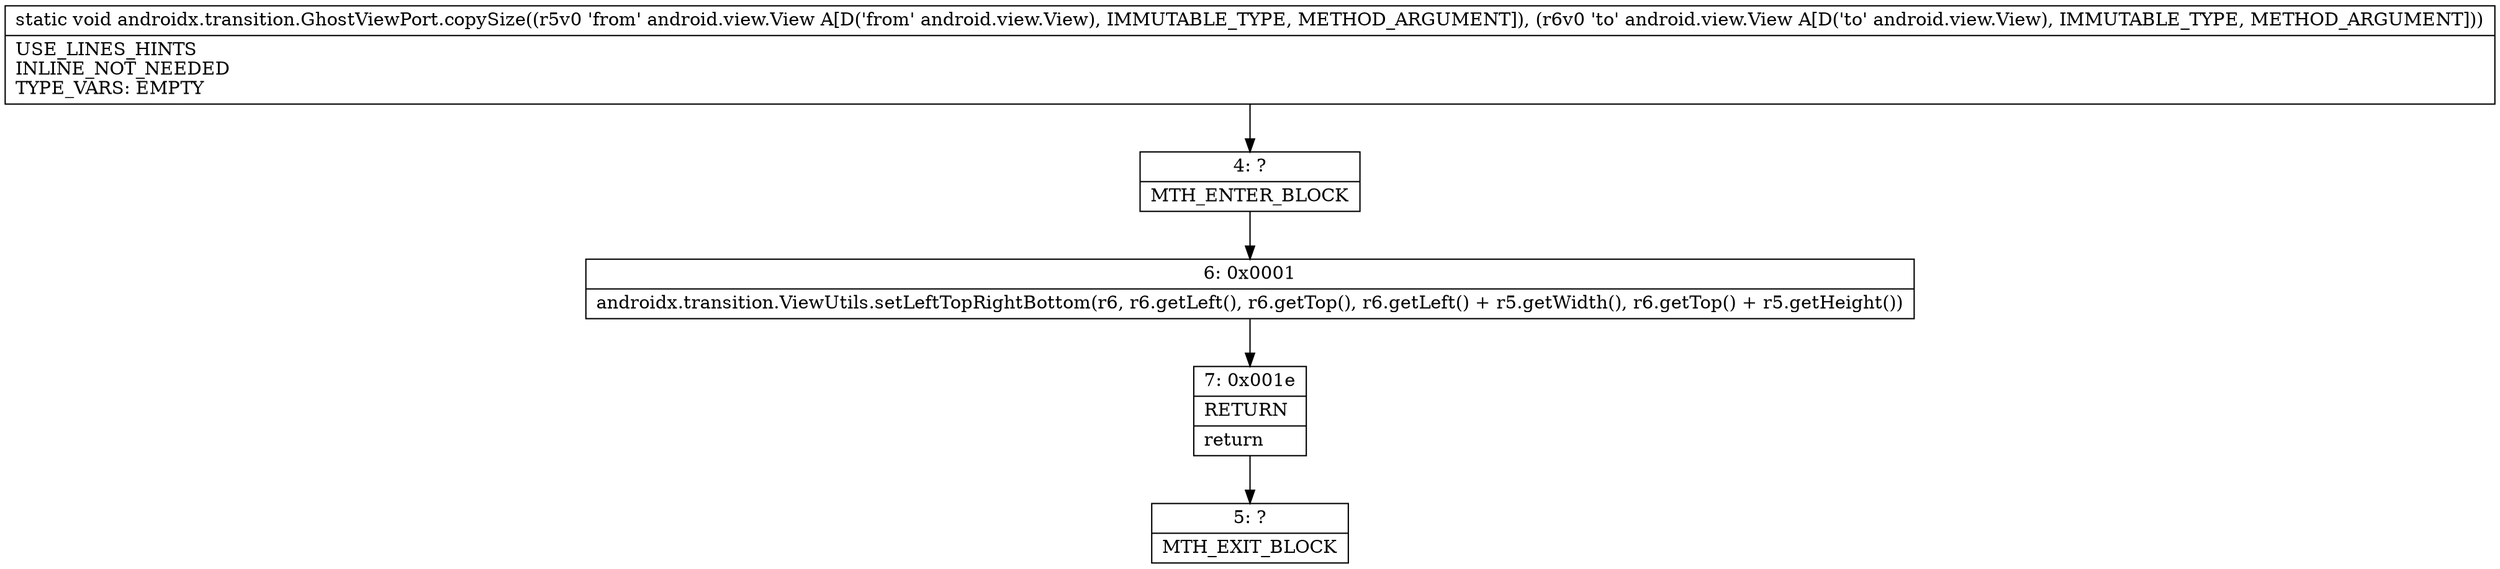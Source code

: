 digraph "CFG forandroidx.transition.GhostViewPort.copySize(Landroid\/view\/View;Landroid\/view\/View;)V" {
Node_4 [shape=record,label="{4\:\ ?|MTH_ENTER_BLOCK\l}"];
Node_6 [shape=record,label="{6\:\ 0x0001|androidx.transition.ViewUtils.setLeftTopRightBottom(r6, r6.getLeft(), r6.getTop(), r6.getLeft() + r5.getWidth(), r6.getTop() + r5.getHeight())\l}"];
Node_7 [shape=record,label="{7\:\ 0x001e|RETURN\l|return\l}"];
Node_5 [shape=record,label="{5\:\ ?|MTH_EXIT_BLOCK\l}"];
MethodNode[shape=record,label="{static void androidx.transition.GhostViewPort.copySize((r5v0 'from' android.view.View A[D('from' android.view.View), IMMUTABLE_TYPE, METHOD_ARGUMENT]), (r6v0 'to' android.view.View A[D('to' android.view.View), IMMUTABLE_TYPE, METHOD_ARGUMENT]))  | USE_LINES_HINTS\lINLINE_NOT_NEEDED\lTYPE_VARS: EMPTY\l}"];
MethodNode -> Node_4;Node_4 -> Node_6;
Node_6 -> Node_7;
Node_7 -> Node_5;
}

